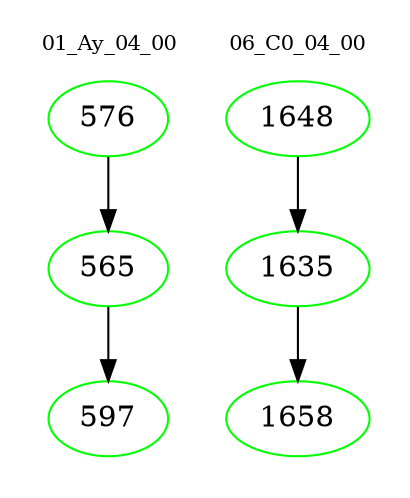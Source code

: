 digraph{
subgraph cluster_0 {
color = white
label = "01_Ay_04_00";
fontsize=10;
T0_576 [label="576", color="green"]
T0_576 -> T0_565 [color="black"]
T0_565 [label="565", color="green"]
T0_565 -> T0_597 [color="black"]
T0_597 [label="597", color="green"]
}
subgraph cluster_1 {
color = white
label = "06_C0_04_00";
fontsize=10;
T1_1648 [label="1648", color="green"]
T1_1648 -> T1_1635 [color="black"]
T1_1635 [label="1635", color="green"]
T1_1635 -> T1_1658 [color="black"]
T1_1658 [label="1658", color="green"]
}
}
